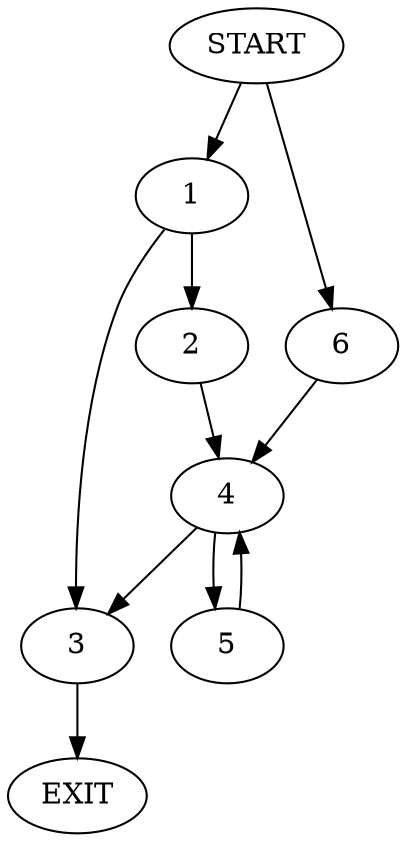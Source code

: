 digraph {
0 [label="START"]
7 [label="EXIT"]
0 -> 1
1 -> 2
1 -> 3
2 -> 4
3 -> 7
4 -> 5
4 -> 3
5 -> 4
0 -> 6
6 -> 4
}
